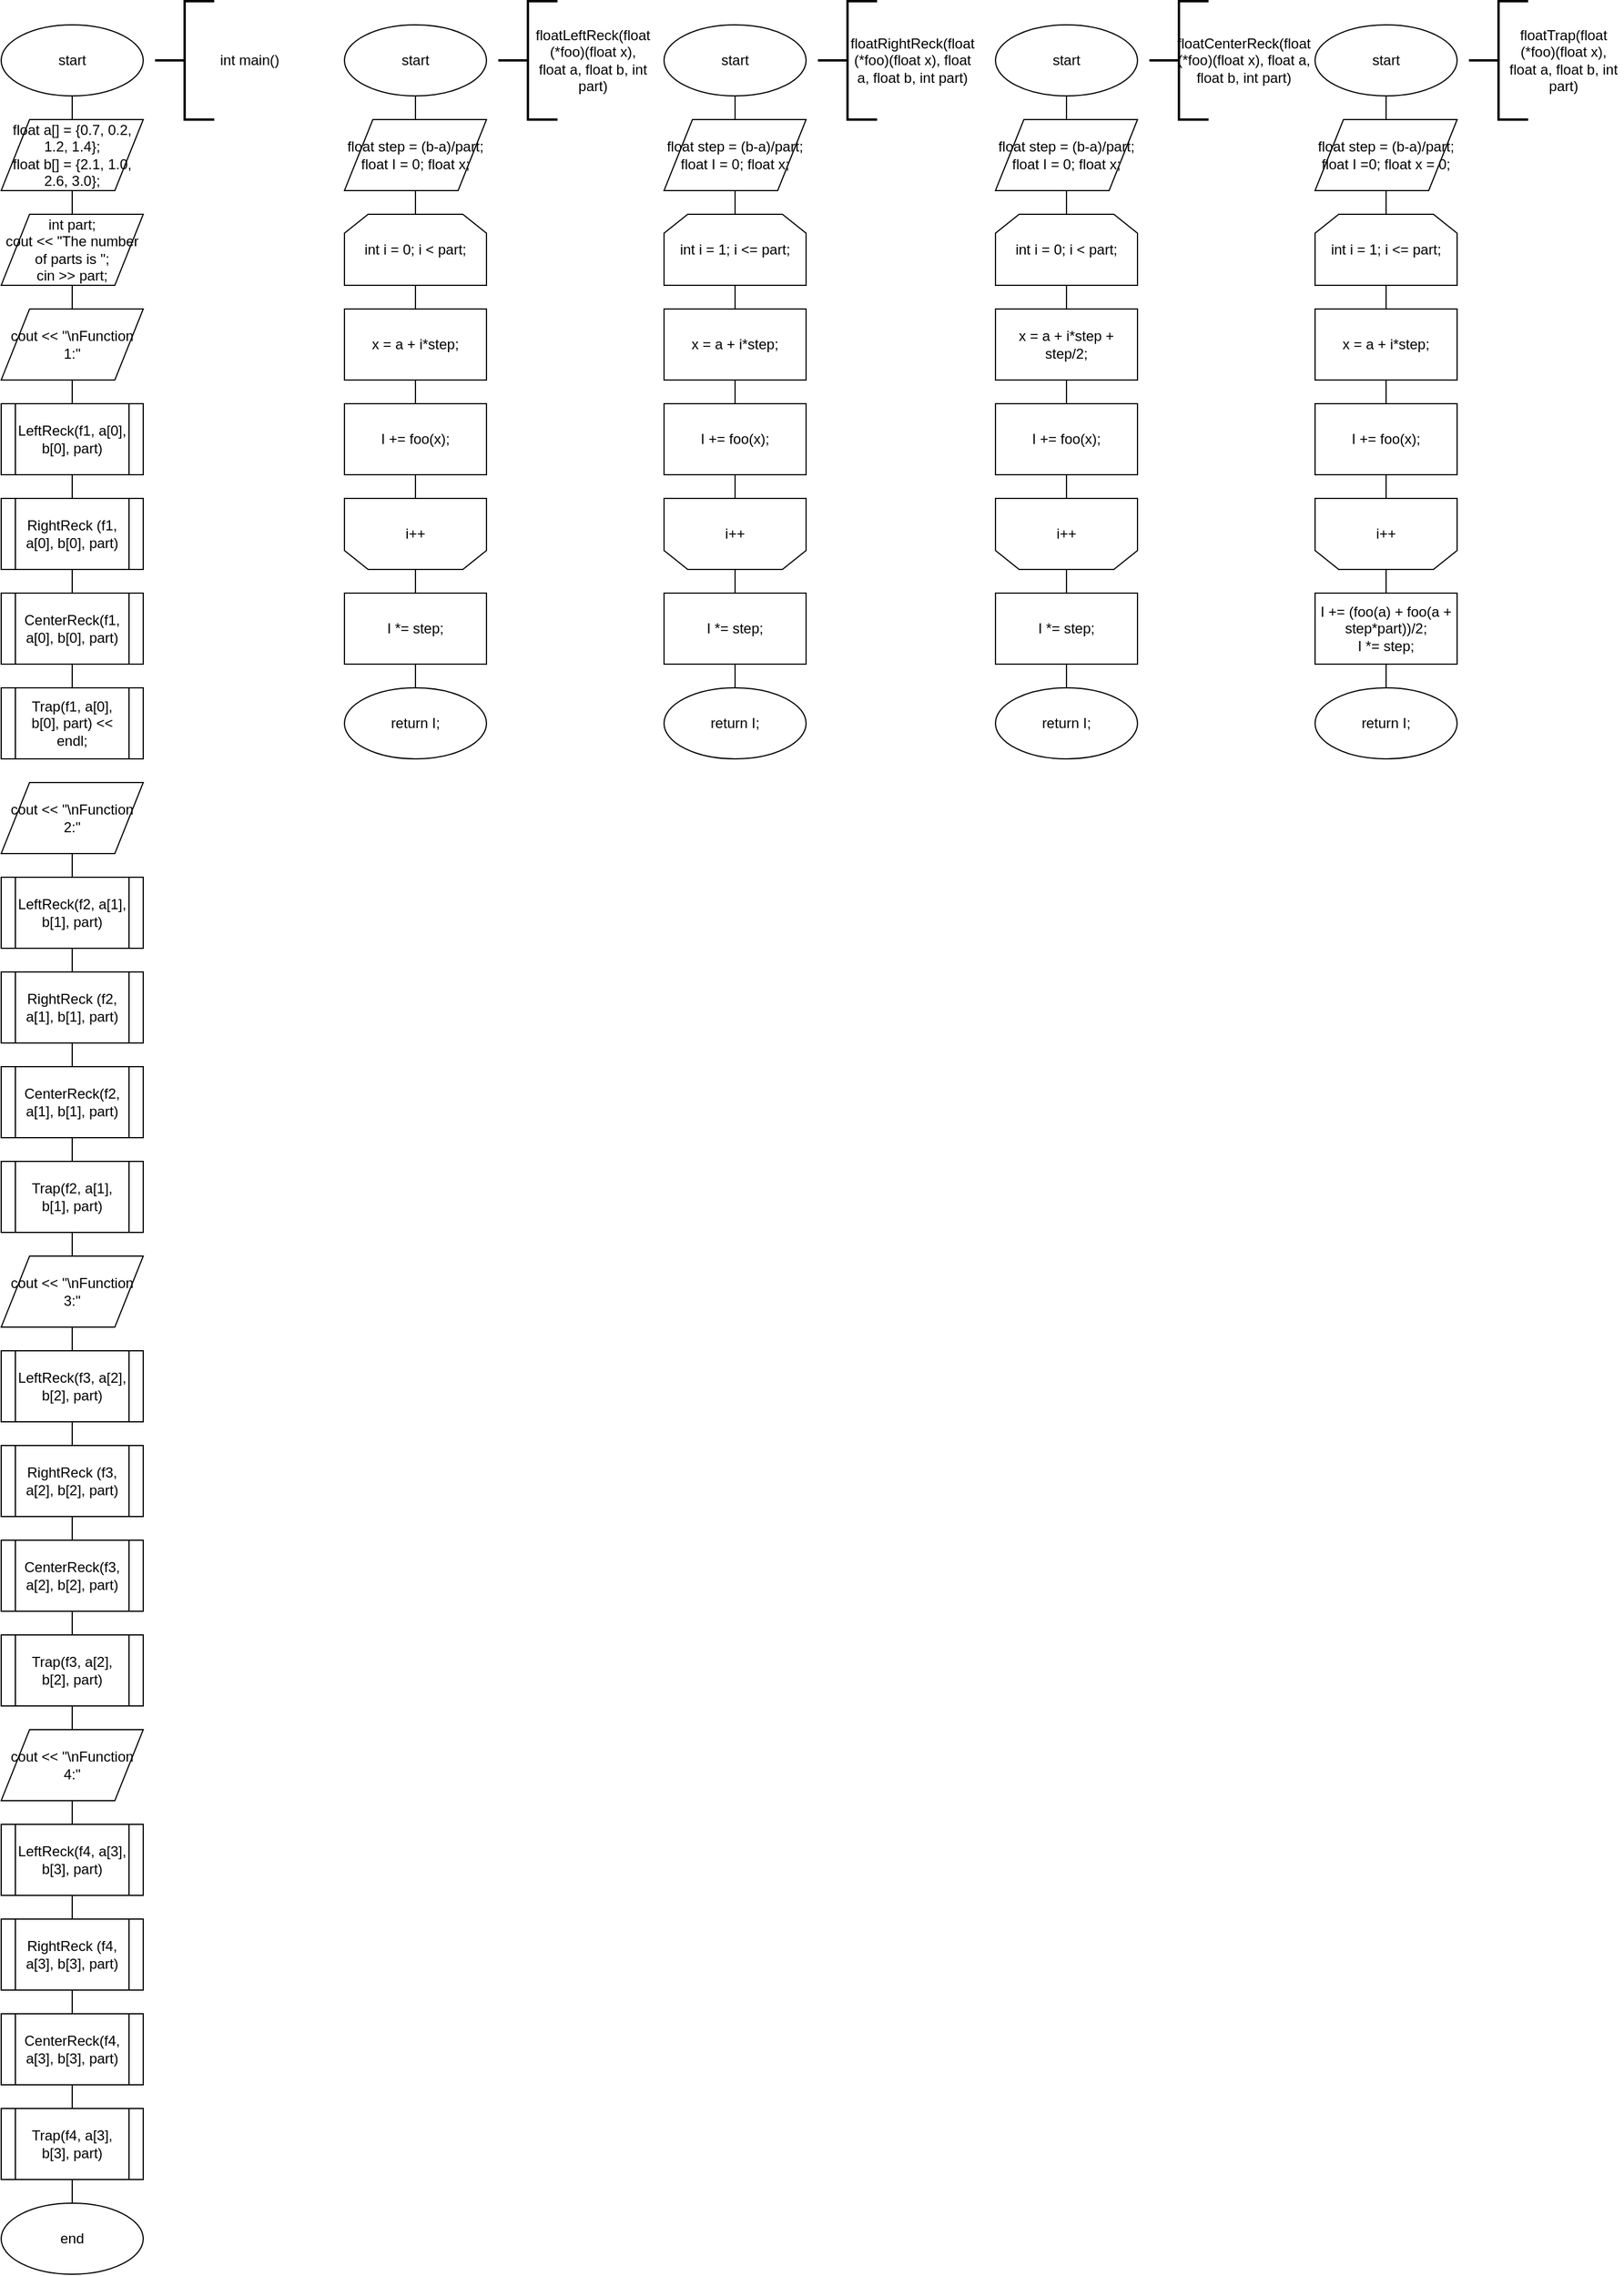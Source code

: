 <mxfile version="12.4.2" type="device" pages="1"><diagram id="M62rYAyPMKlQais7znOf" name="Page-1"><mxGraphModel dx="5689" dy="3294" grid="1" gridSize="10" guides="1" tooltips="1" connect="1" arrows="1" fold="1" page="1" pageScale="1" pageWidth="1654" pageHeight="2336" math="0" shadow="0"><root><mxCell id="0"/><mxCell id="1" parent="0"/><mxCell id="W21OxTKVBGW24sdFBkKj-1" value="start" style="ellipse;whiteSpace=wrap;html=1;" vertex="1" parent="1"><mxGeometry x="80" y="40" width="120" height="60" as="geometry"/></mxCell><mxCell id="W21OxTKVBGW24sdFBkKj-4" value="" style="strokeWidth=2;html=1;shape=mxgraph.flowchart.annotation_2;align=left;labelPosition=right;pointerEvents=1;" vertex="1" parent="1"><mxGeometry x="210" y="20" width="50" height="100" as="geometry"/></mxCell><mxCell id="W21OxTKVBGW24sdFBkKj-5" value="int main()" style="text;html=1;strokeColor=none;fillColor=none;align=center;verticalAlign=middle;whiteSpace=wrap;rounded=0;" vertex="1" parent="1"><mxGeometry x="240" y="20" width="100" height="100" as="geometry"/></mxCell><mxCell id="W21OxTKVBGW24sdFBkKj-7" value="" style="edgeStyle=orthogonalEdgeStyle;rounded=0;orthogonalLoop=1;jettySize=auto;html=1;endArrow=none;endFill=0;" edge="1" parent="1" source="W21OxTKVBGW24sdFBkKj-6" target="W21OxTKVBGW24sdFBkKj-1"><mxGeometry relative="1" as="geometry"/></mxCell><mxCell id="W21OxTKVBGW24sdFBkKj-9" style="edgeStyle=orthogonalEdgeStyle;rounded=0;orthogonalLoop=1;jettySize=auto;html=1;exitX=0.5;exitY=1;exitDx=0;exitDy=0;entryX=0.5;entryY=0;entryDx=0;entryDy=0;endArrow=none;endFill=0;" edge="1" parent="1" source="W21OxTKVBGW24sdFBkKj-6" target="W21OxTKVBGW24sdFBkKj-8"><mxGeometry relative="1" as="geometry"/></mxCell><mxCell id="W21OxTKVBGW24sdFBkKj-6" value="&lt;div&gt;float a[] = {0.7, 0.2, 1.2, 1.4};&lt;/div&gt;&lt;div&gt;&lt;span&gt;float b[] = {2.1, 1.0, 2.6, 3.0};&lt;/span&gt;&lt;/div&gt;" style="shape=parallelogram;perimeter=parallelogramPerimeter;whiteSpace=wrap;html=1;" vertex="1" parent="1"><mxGeometry x="80" y="120" width="120" height="60" as="geometry"/></mxCell><mxCell id="W21OxTKVBGW24sdFBkKj-11" style="edgeStyle=orthogonalEdgeStyle;rounded=0;orthogonalLoop=1;jettySize=auto;html=1;exitX=0.5;exitY=1;exitDx=0;exitDy=0;endArrow=none;endFill=0;" edge="1" parent="1" source="W21OxTKVBGW24sdFBkKj-8" target="W21OxTKVBGW24sdFBkKj-10"><mxGeometry relative="1" as="geometry"/></mxCell><mxCell id="W21OxTKVBGW24sdFBkKj-8" value="&lt;div&gt;int part;&lt;/div&gt;&lt;div&gt;cout &amp;lt;&amp;lt; &quot;The number of parts is &quot;;&lt;/div&gt;&lt;div&gt;&lt;span&gt;cin &amp;gt;&amp;gt; part;&lt;/span&gt;&lt;/div&gt;" style="shape=parallelogram;perimeter=parallelogramPerimeter;whiteSpace=wrap;html=1;" vertex="1" parent="1"><mxGeometry x="80" y="200" width="120" height="60" as="geometry"/></mxCell><mxCell id="W21OxTKVBGW24sdFBkKj-10" value="cout &amp;lt;&amp;lt; &quot;\nFunction 1:&quot;" style="shape=parallelogram;perimeter=parallelogramPerimeter;whiteSpace=wrap;html=1;" vertex="1" parent="1"><mxGeometry x="80" y="280" width="120" height="60" as="geometry"/></mxCell><mxCell id="W21OxTKVBGW24sdFBkKj-15" value="" style="edgeStyle=orthogonalEdgeStyle;rounded=0;orthogonalLoop=1;jettySize=auto;html=1;endArrow=none;endFill=0;" edge="1" parent="1" source="W21OxTKVBGW24sdFBkKj-12" target="W21OxTKVBGW24sdFBkKj-10"><mxGeometry relative="1" as="geometry"/></mxCell><mxCell id="W21OxTKVBGW24sdFBkKj-16" value="" style="edgeStyle=orthogonalEdgeStyle;rounded=0;orthogonalLoop=1;jettySize=auto;html=1;endArrow=none;endFill=0;" edge="1" parent="1" source="W21OxTKVBGW24sdFBkKj-12" target="W21OxTKVBGW24sdFBkKj-13"><mxGeometry relative="1" as="geometry"/></mxCell><mxCell id="W21OxTKVBGW24sdFBkKj-12" value="LeftReck(f1, a[0], b[0], part)" style="shape=process;whiteSpace=wrap;html=1;backgroundOutline=1;" vertex="1" parent="1"><mxGeometry x="80" y="360" width="120" height="60" as="geometry"/></mxCell><mxCell id="W21OxTKVBGW24sdFBkKj-17" value="" style="edgeStyle=orthogonalEdgeStyle;rounded=0;orthogonalLoop=1;jettySize=auto;html=1;endArrow=none;endFill=0;" edge="1" parent="1" source="W21OxTKVBGW24sdFBkKj-13" target="W21OxTKVBGW24sdFBkKj-14"><mxGeometry relative="1" as="geometry"/></mxCell><mxCell id="W21OxTKVBGW24sdFBkKj-13" value="RightReck (f1, a[0], b[0], part)" style="shape=process;whiteSpace=wrap;html=1;backgroundOutline=1;" vertex="1" parent="1"><mxGeometry x="80" y="440" width="120" height="60" as="geometry"/></mxCell><mxCell id="W21OxTKVBGW24sdFBkKj-14" value="CenterReck(f1, a[0], b[0], part)" style="shape=process;whiteSpace=wrap;html=1;backgroundOutline=1;" vertex="1" parent="1"><mxGeometry x="80" y="520" width="120" height="60" as="geometry"/></mxCell><mxCell id="W21OxTKVBGW24sdFBkKj-19" value="" style="edgeStyle=orthogonalEdgeStyle;rounded=0;orthogonalLoop=1;jettySize=auto;html=1;endArrow=none;endFill=0;" edge="1" parent="1" source="W21OxTKVBGW24sdFBkKj-18" target="W21OxTKVBGW24sdFBkKj-14"><mxGeometry relative="1" as="geometry"/></mxCell><mxCell id="W21OxTKVBGW24sdFBkKj-18" value="Trap(f1, a[0], b[0], part) &amp;lt;&amp;lt; endl;" style="shape=process;whiteSpace=wrap;html=1;backgroundOutline=1;" vertex="1" parent="1"><mxGeometry x="80" y="600" width="120" height="60" as="geometry"/></mxCell><mxCell id="W21OxTKVBGW24sdFBkKj-20" value="cout &amp;lt;&amp;lt; &quot;\nFunction 2:&quot;" style="shape=parallelogram;perimeter=parallelogramPerimeter;whiteSpace=wrap;html=1;" vertex="1" parent="1"><mxGeometry x="80" y="680" width="120" height="60" as="geometry"/></mxCell><mxCell id="W21OxTKVBGW24sdFBkKj-21" value="" style="edgeStyle=orthogonalEdgeStyle;rounded=0;orthogonalLoop=1;jettySize=auto;html=1;endArrow=none;endFill=0;" edge="1" source="W21OxTKVBGW24sdFBkKj-23" target="W21OxTKVBGW24sdFBkKj-20" parent="1"><mxGeometry relative="1" as="geometry"/></mxCell><mxCell id="W21OxTKVBGW24sdFBkKj-22" value="" style="edgeStyle=orthogonalEdgeStyle;rounded=0;orthogonalLoop=1;jettySize=auto;html=1;endArrow=none;endFill=0;" edge="1" source="W21OxTKVBGW24sdFBkKj-23" target="W21OxTKVBGW24sdFBkKj-25" parent="1"><mxGeometry relative="1" as="geometry"/></mxCell><mxCell id="W21OxTKVBGW24sdFBkKj-23" value="LeftReck(f2, a[1], b[1], part)" style="shape=process;whiteSpace=wrap;html=1;backgroundOutline=1;" vertex="1" parent="1"><mxGeometry x="80" y="760" width="120" height="60" as="geometry"/></mxCell><mxCell id="W21OxTKVBGW24sdFBkKj-24" value="" style="edgeStyle=orthogonalEdgeStyle;rounded=0;orthogonalLoop=1;jettySize=auto;html=1;endArrow=none;endFill=0;" edge="1" source="W21OxTKVBGW24sdFBkKj-25" target="W21OxTKVBGW24sdFBkKj-26" parent="1"><mxGeometry relative="1" as="geometry"/></mxCell><mxCell id="W21OxTKVBGW24sdFBkKj-25" value="RightReck (f2, a[1], b[1], part)" style="shape=process;whiteSpace=wrap;html=1;backgroundOutline=1;" vertex="1" parent="1"><mxGeometry x="80" y="840" width="120" height="60" as="geometry"/></mxCell><mxCell id="W21OxTKVBGW24sdFBkKj-26" value="CenterReck(f2, a[1], b[1], part)" style="shape=process;whiteSpace=wrap;html=1;backgroundOutline=1;" vertex="1" parent="1"><mxGeometry x="80" y="920" width="120" height="60" as="geometry"/></mxCell><mxCell id="W21OxTKVBGW24sdFBkKj-27" value="" style="edgeStyle=orthogonalEdgeStyle;rounded=0;orthogonalLoop=1;jettySize=auto;html=1;endArrow=none;endFill=0;" edge="1" source="W21OxTKVBGW24sdFBkKj-28" target="W21OxTKVBGW24sdFBkKj-26" parent="1"><mxGeometry relative="1" as="geometry"/></mxCell><mxCell id="W21OxTKVBGW24sdFBkKj-28" value="Trap(f2, a[1], b[1], part)" style="shape=process;whiteSpace=wrap;html=1;backgroundOutline=1;" vertex="1" parent="1"><mxGeometry x="80" y="1000" width="120" height="60" as="geometry"/></mxCell><mxCell id="W21OxTKVBGW24sdFBkKj-50" style="edgeStyle=orthogonalEdgeStyle;rounded=0;orthogonalLoop=1;jettySize=auto;html=1;exitX=0.5;exitY=0;exitDx=0;exitDy=0;entryX=0.5;entryY=1;entryDx=0;entryDy=0;endArrow=none;endFill=0;" edge="1" parent="1" source="W21OxTKVBGW24sdFBkKj-29" target="W21OxTKVBGW24sdFBkKj-28"><mxGeometry relative="1" as="geometry"/></mxCell><mxCell id="W21OxTKVBGW24sdFBkKj-29" value="cout &amp;lt;&amp;lt; &quot;\nFunction 3:&quot;" style="shape=parallelogram;perimeter=parallelogramPerimeter;whiteSpace=wrap;html=1;" vertex="1" parent="1"><mxGeometry x="80" y="1080" width="120" height="60" as="geometry"/></mxCell><mxCell id="W21OxTKVBGW24sdFBkKj-30" value="" style="edgeStyle=orthogonalEdgeStyle;rounded=0;orthogonalLoop=1;jettySize=auto;html=1;endArrow=none;endFill=0;" edge="1" source="W21OxTKVBGW24sdFBkKj-32" target="W21OxTKVBGW24sdFBkKj-29" parent="1"><mxGeometry relative="1" as="geometry"/></mxCell><mxCell id="W21OxTKVBGW24sdFBkKj-31" value="" style="edgeStyle=orthogonalEdgeStyle;rounded=0;orthogonalLoop=1;jettySize=auto;html=1;endArrow=none;endFill=0;" edge="1" source="W21OxTKVBGW24sdFBkKj-32" target="W21OxTKVBGW24sdFBkKj-34" parent="1"><mxGeometry relative="1" as="geometry"/></mxCell><mxCell id="W21OxTKVBGW24sdFBkKj-32" value="LeftReck(f3, a[2], b[2], part)" style="shape=process;whiteSpace=wrap;html=1;backgroundOutline=1;" vertex="1" parent="1"><mxGeometry x="80" y="1160" width="120" height="60" as="geometry"/></mxCell><mxCell id="W21OxTKVBGW24sdFBkKj-33" value="" style="edgeStyle=orthogonalEdgeStyle;rounded=0;orthogonalLoop=1;jettySize=auto;html=1;endArrow=none;endFill=0;" edge="1" source="W21OxTKVBGW24sdFBkKj-34" target="W21OxTKVBGW24sdFBkKj-35" parent="1"><mxGeometry relative="1" as="geometry"/></mxCell><mxCell id="W21OxTKVBGW24sdFBkKj-34" value="RightReck (f3, a[2], b[2], part)" style="shape=process;whiteSpace=wrap;html=1;backgroundOutline=1;" vertex="1" parent="1"><mxGeometry x="80" y="1240" width="120" height="60" as="geometry"/></mxCell><mxCell id="W21OxTKVBGW24sdFBkKj-35" value="CenterReck(f3, a[2], b[2], part)" style="shape=process;whiteSpace=wrap;html=1;backgroundOutline=1;" vertex="1" parent="1"><mxGeometry x="80" y="1320" width="120" height="60" as="geometry"/></mxCell><mxCell id="W21OxTKVBGW24sdFBkKj-36" value="" style="edgeStyle=orthogonalEdgeStyle;rounded=0;orthogonalLoop=1;jettySize=auto;html=1;endArrow=none;endFill=0;" edge="1" source="W21OxTKVBGW24sdFBkKj-37" target="W21OxTKVBGW24sdFBkKj-35" parent="1"><mxGeometry relative="1" as="geometry"/></mxCell><mxCell id="W21OxTKVBGW24sdFBkKj-37" value="Trap(f3, a[2], b[2], part)" style="shape=process;whiteSpace=wrap;html=1;backgroundOutline=1;" vertex="1" parent="1"><mxGeometry x="80" y="1400" width="120" height="60" as="geometry"/></mxCell><mxCell id="W21OxTKVBGW24sdFBkKj-51" style="edgeStyle=orthogonalEdgeStyle;rounded=0;orthogonalLoop=1;jettySize=auto;html=1;exitX=0.5;exitY=0;exitDx=0;exitDy=0;entryX=0.5;entryY=1;entryDx=0;entryDy=0;endArrow=none;endFill=0;" edge="1" parent="1" source="W21OxTKVBGW24sdFBkKj-38" target="W21OxTKVBGW24sdFBkKj-37"><mxGeometry relative="1" as="geometry"/></mxCell><mxCell id="W21OxTKVBGW24sdFBkKj-38" value="cout &amp;lt;&amp;lt; &quot;\nFunction 4:&quot;" style="shape=parallelogram;perimeter=parallelogramPerimeter;whiteSpace=wrap;html=1;" vertex="1" parent="1"><mxGeometry x="80" y="1480" width="120" height="60" as="geometry"/></mxCell><mxCell id="W21OxTKVBGW24sdFBkKj-39" value="" style="edgeStyle=orthogonalEdgeStyle;rounded=0;orthogonalLoop=1;jettySize=auto;html=1;endArrow=none;endFill=0;" edge="1" source="W21OxTKVBGW24sdFBkKj-41" target="W21OxTKVBGW24sdFBkKj-38" parent="1"><mxGeometry relative="1" as="geometry"/></mxCell><mxCell id="W21OxTKVBGW24sdFBkKj-40" value="" style="edgeStyle=orthogonalEdgeStyle;rounded=0;orthogonalLoop=1;jettySize=auto;html=1;endArrow=none;endFill=0;" edge="1" source="W21OxTKVBGW24sdFBkKj-41" target="W21OxTKVBGW24sdFBkKj-43" parent="1"><mxGeometry relative="1" as="geometry"/></mxCell><mxCell id="W21OxTKVBGW24sdFBkKj-41" value="LeftReck(f4, a[3], b[3], part)" style="shape=process;whiteSpace=wrap;html=1;backgroundOutline=1;" vertex="1" parent="1"><mxGeometry x="80" y="1560" width="120" height="60" as="geometry"/></mxCell><mxCell id="W21OxTKVBGW24sdFBkKj-42" value="" style="edgeStyle=orthogonalEdgeStyle;rounded=0;orthogonalLoop=1;jettySize=auto;html=1;endArrow=none;endFill=0;" edge="1" source="W21OxTKVBGW24sdFBkKj-43" target="W21OxTKVBGW24sdFBkKj-44" parent="1"><mxGeometry relative="1" as="geometry"/></mxCell><mxCell id="W21OxTKVBGW24sdFBkKj-43" value="RightReck (f4, a[3], b[3], part)" style="shape=process;whiteSpace=wrap;html=1;backgroundOutline=1;" vertex="1" parent="1"><mxGeometry x="80" y="1640" width="120" height="60" as="geometry"/></mxCell><mxCell id="W21OxTKVBGW24sdFBkKj-44" value="CenterReck(f4, a[3], b[3], part)" style="shape=process;whiteSpace=wrap;html=1;backgroundOutline=1;" vertex="1" parent="1"><mxGeometry x="80" y="1720" width="120" height="60" as="geometry"/></mxCell><mxCell id="W21OxTKVBGW24sdFBkKj-45" value="" style="edgeStyle=orthogonalEdgeStyle;rounded=0;orthogonalLoop=1;jettySize=auto;html=1;endArrow=none;endFill=0;" edge="1" source="W21OxTKVBGW24sdFBkKj-46" target="W21OxTKVBGW24sdFBkKj-44" parent="1"><mxGeometry relative="1" as="geometry"/></mxCell><mxCell id="W21OxTKVBGW24sdFBkKj-52" style="edgeStyle=orthogonalEdgeStyle;rounded=0;orthogonalLoop=1;jettySize=auto;html=1;exitX=0.5;exitY=1;exitDx=0;exitDy=0;entryX=0.5;entryY=0;entryDx=0;entryDy=0;endArrow=none;endFill=0;" edge="1" parent="1" source="W21OxTKVBGW24sdFBkKj-46" target="W21OxTKVBGW24sdFBkKj-47"><mxGeometry relative="1" as="geometry"/></mxCell><mxCell id="W21OxTKVBGW24sdFBkKj-46" value="Trap(f4, a[3], b[3], part)" style="shape=process;whiteSpace=wrap;html=1;backgroundOutline=1;" vertex="1" parent="1"><mxGeometry x="80" y="1800" width="120" height="60" as="geometry"/></mxCell><mxCell id="W21OxTKVBGW24sdFBkKj-47" value="end" style="ellipse;whiteSpace=wrap;html=1;" vertex="1" parent="1"><mxGeometry x="80" y="1880" width="120" height="60" as="geometry"/></mxCell><mxCell id="W21OxTKVBGW24sdFBkKj-66" style="edgeStyle=orthogonalEdgeStyle;rounded=0;orthogonalLoop=1;jettySize=auto;html=1;exitX=0.5;exitY=1;exitDx=0;exitDy=0;entryX=0.5;entryY=0;entryDx=0;entryDy=0;endArrow=none;endFill=0;" edge="1" parent="1" source="W21OxTKVBGW24sdFBkKj-53" target="W21OxTKVBGW24sdFBkKj-65"><mxGeometry relative="1" as="geometry"/></mxCell><mxCell id="W21OxTKVBGW24sdFBkKj-53" value="start" style="ellipse;whiteSpace=wrap;html=1;" vertex="1" parent="1"><mxGeometry x="370" y="40" width="120" height="60" as="geometry"/></mxCell><mxCell id="W21OxTKVBGW24sdFBkKj-54" value="" style="strokeWidth=2;html=1;shape=mxgraph.flowchart.annotation_2;align=left;labelPosition=right;pointerEvents=1;" vertex="1" parent="1"><mxGeometry x="500" y="20" width="50" height="100" as="geometry"/></mxCell><mxCell id="W21OxTKVBGW24sdFBkKj-55" value="floatLeftReck(float (*foo)(float x), float a, float b, int part)" style="text;html=1;strokeColor=none;fillColor=none;align=center;verticalAlign=middle;whiteSpace=wrap;rounded=0;" vertex="1" parent="1"><mxGeometry x="530" y="20" width="100" height="100" as="geometry"/></mxCell><mxCell id="W21OxTKVBGW24sdFBkKj-80" style="edgeStyle=orthogonalEdgeStyle;rounded=0;orthogonalLoop=1;jettySize=auto;html=1;exitX=0.5;exitY=1;exitDx=0;exitDy=0;entryX=0.5;entryY=0;entryDx=0;entryDy=0;endArrow=none;endFill=0;" edge="1" parent="1" source="W21OxTKVBGW24sdFBkKj-56" target="W21OxTKVBGW24sdFBkKj-79"><mxGeometry relative="1" as="geometry"/></mxCell><mxCell id="W21OxTKVBGW24sdFBkKj-56" value="start" style="ellipse;whiteSpace=wrap;html=1;" vertex="1" parent="1"><mxGeometry x="640" y="40" width="120" height="60" as="geometry"/></mxCell><mxCell id="W21OxTKVBGW24sdFBkKj-57" value="" style="strokeWidth=2;html=1;shape=mxgraph.flowchart.annotation_2;align=left;labelPosition=right;pointerEvents=1;" vertex="1" parent="1"><mxGeometry x="770" y="20" width="50" height="100" as="geometry"/></mxCell><mxCell id="W21OxTKVBGW24sdFBkKj-58" value="floatRightReck(float (*foo)(float x), float a, float b, int part)" style="text;html=1;strokeColor=none;fillColor=none;align=center;verticalAlign=middle;whiteSpace=wrap;rounded=0;" vertex="1" parent="1"><mxGeometry x="800" y="20" width="100" height="100" as="geometry"/></mxCell><mxCell id="W21OxTKVBGW24sdFBkKj-119" style="edgeStyle=orthogonalEdgeStyle;rounded=0;orthogonalLoop=1;jettySize=auto;html=1;exitX=0.5;exitY=1;exitDx=0;exitDy=0;entryX=0.5;entryY=0;entryDx=0;entryDy=0;endArrow=none;endFill=0;" edge="1" parent="1" source="W21OxTKVBGW24sdFBkKj-59" target="W21OxTKVBGW24sdFBkKj-105"><mxGeometry relative="1" as="geometry"/></mxCell><mxCell id="W21OxTKVBGW24sdFBkKj-59" value="start" style="ellipse;whiteSpace=wrap;html=1;" vertex="1" parent="1"><mxGeometry x="920" y="40" width="120" height="60" as="geometry"/></mxCell><mxCell id="W21OxTKVBGW24sdFBkKj-60" value="" style="strokeWidth=2;html=1;shape=mxgraph.flowchart.annotation_2;align=left;labelPosition=right;pointerEvents=1;" vertex="1" parent="1"><mxGeometry x="1050" y="20" width="50" height="100" as="geometry"/></mxCell><mxCell id="W21OxTKVBGW24sdFBkKj-61" value="floatCenterReck(float (*foo)(float x), float a, float b, int part)" style="text;html=1;strokeColor=none;fillColor=none;align=center;verticalAlign=middle;whiteSpace=wrap;rounded=0;" vertex="1" parent="1"><mxGeometry x="1080" y="20" width="100" height="100" as="geometry"/></mxCell><mxCell id="W21OxTKVBGW24sdFBkKj-120" style="edgeStyle=orthogonalEdgeStyle;rounded=0;orthogonalLoop=1;jettySize=auto;html=1;exitX=0.5;exitY=1;exitDx=0;exitDy=0;endArrow=none;endFill=0;" edge="1" parent="1" source="W21OxTKVBGW24sdFBkKj-62" target="W21OxTKVBGW24sdFBkKj-118"><mxGeometry relative="1" as="geometry"/></mxCell><mxCell id="W21OxTKVBGW24sdFBkKj-62" value="start" style="ellipse;whiteSpace=wrap;html=1;" vertex="1" parent="1"><mxGeometry x="1190" y="40" width="120" height="60" as="geometry"/></mxCell><mxCell id="W21OxTKVBGW24sdFBkKj-63" value="" style="strokeWidth=2;html=1;shape=mxgraph.flowchart.annotation_2;align=left;labelPosition=right;pointerEvents=1;" vertex="1" parent="1"><mxGeometry x="1320" y="20" width="50" height="100" as="geometry"/></mxCell><mxCell id="W21OxTKVBGW24sdFBkKj-64" value="floatTrap(float (*foo)(float x), float a, float b, int part)" style="text;html=1;strokeColor=none;fillColor=none;align=center;verticalAlign=middle;whiteSpace=wrap;rounded=0;" vertex="1" parent="1"><mxGeometry x="1350" y="20" width="100" height="100" as="geometry"/></mxCell><mxCell id="W21OxTKVBGW24sdFBkKj-68" style="edgeStyle=orthogonalEdgeStyle;rounded=0;orthogonalLoop=1;jettySize=auto;html=1;exitX=0.5;exitY=1;exitDx=0;exitDy=0;endArrow=none;endFill=0;" edge="1" parent="1" source="W21OxTKVBGW24sdFBkKj-65" target="W21OxTKVBGW24sdFBkKj-67"><mxGeometry relative="1" as="geometry"/></mxCell><mxCell id="W21OxTKVBGW24sdFBkKj-65" value="&lt;div&gt;float step = (b-a)/part;&lt;/div&gt;&lt;div&gt;float I = 0; float x;&lt;/div&gt;" style="shape=parallelogram;perimeter=parallelogramPerimeter;whiteSpace=wrap;html=1;" vertex="1" parent="1"><mxGeometry x="370" y="120" width="120" height="60" as="geometry"/></mxCell><mxCell id="W21OxTKVBGW24sdFBkKj-71" style="edgeStyle=orthogonalEdgeStyle;rounded=0;orthogonalLoop=1;jettySize=auto;html=1;exitX=0.5;exitY=1;exitDx=0;exitDy=0;endArrow=none;endFill=0;" edge="1" parent="1" source="W21OxTKVBGW24sdFBkKj-67" target="W21OxTKVBGW24sdFBkKj-69"><mxGeometry relative="1" as="geometry"/></mxCell><mxCell id="W21OxTKVBGW24sdFBkKj-67" value="int i = 0; i &amp;lt; part;" style="shape=loopLimit;whiteSpace=wrap;html=1;" vertex="1" parent="1"><mxGeometry x="370" y="200" width="120" height="60" as="geometry"/></mxCell><mxCell id="W21OxTKVBGW24sdFBkKj-72" style="edgeStyle=orthogonalEdgeStyle;rounded=0;orthogonalLoop=1;jettySize=auto;html=1;exitX=0.5;exitY=1;exitDx=0;exitDy=0;entryX=0.5;entryY=0;entryDx=0;entryDy=0;endArrow=none;endFill=0;" edge="1" parent="1" source="W21OxTKVBGW24sdFBkKj-69" target="W21OxTKVBGW24sdFBkKj-70"><mxGeometry relative="1" as="geometry"/></mxCell><mxCell id="W21OxTKVBGW24sdFBkKj-69" value="x = a + i*step;" style="rounded=0;whiteSpace=wrap;html=1;" vertex="1" parent="1"><mxGeometry x="370" y="280" width="120" height="60" as="geometry"/></mxCell><mxCell id="W21OxTKVBGW24sdFBkKj-74" style="edgeStyle=orthogonalEdgeStyle;rounded=0;orthogonalLoop=1;jettySize=auto;html=1;exitX=0.5;exitY=1;exitDx=0;exitDy=0;entryX=0.5;entryY=1;entryDx=0;entryDy=0;endArrow=none;endFill=0;" edge="1" parent="1" source="W21OxTKVBGW24sdFBkKj-70" target="W21OxTKVBGW24sdFBkKj-73"><mxGeometry relative="1" as="geometry"/></mxCell><mxCell id="W21OxTKVBGW24sdFBkKj-70" value="I += foo(x);" style="rounded=0;whiteSpace=wrap;html=1;" vertex="1" parent="1"><mxGeometry x="370" y="360" width="120" height="60" as="geometry"/></mxCell><mxCell id="W21OxTKVBGW24sdFBkKj-76" style="edgeStyle=orthogonalEdgeStyle;rounded=0;orthogonalLoop=1;jettySize=auto;html=1;exitX=0.5;exitY=0;exitDx=0;exitDy=0;entryX=0.5;entryY=0;entryDx=0;entryDy=0;endArrow=none;endFill=0;" edge="1" parent="1" source="W21OxTKVBGW24sdFBkKj-73" target="W21OxTKVBGW24sdFBkKj-75"><mxGeometry relative="1" as="geometry"/></mxCell><mxCell id="W21OxTKVBGW24sdFBkKj-73" value="i++" style="shape=loopLimit;whiteSpace=wrap;html=1;direction=west;" vertex="1" parent="1"><mxGeometry x="370" y="440" width="120" height="60" as="geometry"/></mxCell><mxCell id="W21OxTKVBGW24sdFBkKj-78" style="edgeStyle=orthogonalEdgeStyle;rounded=0;orthogonalLoop=1;jettySize=auto;html=1;exitX=0.5;exitY=1;exitDx=0;exitDy=0;endArrow=none;endFill=0;" edge="1" parent="1" source="W21OxTKVBGW24sdFBkKj-75" target="W21OxTKVBGW24sdFBkKj-77"><mxGeometry relative="1" as="geometry"/></mxCell><mxCell id="W21OxTKVBGW24sdFBkKj-75" value="I *= step;" style="rounded=0;whiteSpace=wrap;html=1;" vertex="1" parent="1"><mxGeometry x="370" y="520" width="120" height="60" as="geometry"/></mxCell><mxCell id="W21OxTKVBGW24sdFBkKj-77" value="return I;" style="ellipse;whiteSpace=wrap;html=1;" vertex="1" parent="1"><mxGeometry x="370" y="600" width="120" height="60" as="geometry"/></mxCell><mxCell id="W21OxTKVBGW24sdFBkKj-92" style="edgeStyle=orthogonalEdgeStyle;rounded=0;orthogonalLoop=1;jettySize=auto;html=1;exitX=0.5;exitY=1;exitDx=0;exitDy=0;entryX=0.5;entryY=0;entryDx=0;entryDy=0;endArrow=none;endFill=0;" edge="1" parent="1" source="W21OxTKVBGW24sdFBkKj-79" target="W21OxTKVBGW24sdFBkKj-82"><mxGeometry relative="1" as="geometry"/></mxCell><mxCell id="W21OxTKVBGW24sdFBkKj-79" value="&lt;div&gt;float step = (b-a)/part;&lt;/div&gt;&lt;div&gt;float I = 0; float x;&lt;/div&gt;" style="shape=parallelogram;perimeter=parallelogramPerimeter;whiteSpace=wrap;html=1;" vertex="1" parent="1"><mxGeometry x="640" y="120" width="120" height="60" as="geometry"/></mxCell><mxCell id="W21OxTKVBGW24sdFBkKj-81" style="edgeStyle=orthogonalEdgeStyle;rounded=0;orthogonalLoop=1;jettySize=auto;html=1;exitX=0.5;exitY=1;exitDx=0;exitDy=0;endArrow=none;endFill=0;" edge="1" source="W21OxTKVBGW24sdFBkKj-82" target="W21OxTKVBGW24sdFBkKj-84" parent="1"><mxGeometry relative="1" as="geometry"/></mxCell><mxCell id="W21OxTKVBGW24sdFBkKj-82" value="int i = 1; i &amp;lt;= part;" style="shape=loopLimit;whiteSpace=wrap;html=1;" vertex="1" parent="1"><mxGeometry x="640" y="200" width="120" height="60" as="geometry"/></mxCell><mxCell id="W21OxTKVBGW24sdFBkKj-83" style="edgeStyle=orthogonalEdgeStyle;rounded=0;orthogonalLoop=1;jettySize=auto;html=1;exitX=0.5;exitY=1;exitDx=0;exitDy=0;entryX=0.5;entryY=0;entryDx=0;entryDy=0;endArrow=none;endFill=0;" edge="1" source="W21OxTKVBGW24sdFBkKj-84" target="W21OxTKVBGW24sdFBkKj-86" parent="1"><mxGeometry relative="1" as="geometry"/></mxCell><mxCell id="W21OxTKVBGW24sdFBkKj-84" value="x = a + i*step;" style="rounded=0;whiteSpace=wrap;html=1;" vertex="1" parent="1"><mxGeometry x="640" y="280" width="120" height="60" as="geometry"/></mxCell><mxCell id="W21OxTKVBGW24sdFBkKj-85" style="edgeStyle=orthogonalEdgeStyle;rounded=0;orthogonalLoop=1;jettySize=auto;html=1;exitX=0.5;exitY=1;exitDx=0;exitDy=0;entryX=0.5;entryY=1;entryDx=0;entryDy=0;endArrow=none;endFill=0;" edge="1" source="W21OxTKVBGW24sdFBkKj-86" target="W21OxTKVBGW24sdFBkKj-88" parent="1"><mxGeometry relative="1" as="geometry"/></mxCell><mxCell id="W21OxTKVBGW24sdFBkKj-86" value="I += foo(x);" style="rounded=0;whiteSpace=wrap;html=1;" vertex="1" parent="1"><mxGeometry x="640" y="360" width="120" height="60" as="geometry"/></mxCell><mxCell id="W21OxTKVBGW24sdFBkKj-87" style="edgeStyle=orthogonalEdgeStyle;rounded=0;orthogonalLoop=1;jettySize=auto;html=1;exitX=0.5;exitY=0;exitDx=0;exitDy=0;entryX=0.5;entryY=0;entryDx=0;entryDy=0;endArrow=none;endFill=0;" edge="1" source="W21OxTKVBGW24sdFBkKj-88" target="W21OxTKVBGW24sdFBkKj-90" parent="1"><mxGeometry relative="1" as="geometry"/></mxCell><mxCell id="W21OxTKVBGW24sdFBkKj-88" value="i++" style="shape=loopLimit;whiteSpace=wrap;html=1;direction=west;" vertex="1" parent="1"><mxGeometry x="640" y="440" width="120" height="60" as="geometry"/></mxCell><mxCell id="W21OxTKVBGW24sdFBkKj-89" style="edgeStyle=orthogonalEdgeStyle;rounded=0;orthogonalLoop=1;jettySize=auto;html=1;exitX=0.5;exitY=1;exitDx=0;exitDy=0;endArrow=none;endFill=0;" edge="1" source="W21OxTKVBGW24sdFBkKj-90" target="W21OxTKVBGW24sdFBkKj-91" parent="1"><mxGeometry relative="1" as="geometry"/></mxCell><mxCell id="W21OxTKVBGW24sdFBkKj-90" value="I *= step;" style="rounded=0;whiteSpace=wrap;html=1;" vertex="1" parent="1"><mxGeometry x="640" y="520" width="120" height="60" as="geometry"/></mxCell><mxCell id="W21OxTKVBGW24sdFBkKj-91" value="return I;" style="ellipse;whiteSpace=wrap;html=1;" vertex="1" parent="1"><mxGeometry x="640" y="600" width="120" height="60" as="geometry"/></mxCell><mxCell id="W21OxTKVBGW24sdFBkKj-93" style="edgeStyle=orthogonalEdgeStyle;rounded=0;orthogonalLoop=1;jettySize=auto;html=1;exitX=0.5;exitY=1;exitDx=0;exitDy=0;entryX=0.5;entryY=0;entryDx=0;entryDy=0;endArrow=none;endFill=0;" edge="1" source="W21OxTKVBGW24sdFBkKj-105" target="W21OxTKVBGW24sdFBkKj-95" parent="1"><mxGeometry relative="1" as="geometry"/></mxCell><mxCell id="W21OxTKVBGW24sdFBkKj-94" style="edgeStyle=orthogonalEdgeStyle;rounded=0;orthogonalLoop=1;jettySize=auto;html=1;exitX=0.5;exitY=1;exitDx=0;exitDy=0;endArrow=none;endFill=0;" edge="1" source="W21OxTKVBGW24sdFBkKj-95" target="W21OxTKVBGW24sdFBkKj-97" parent="1"><mxGeometry relative="1" as="geometry"/></mxCell><mxCell id="W21OxTKVBGW24sdFBkKj-95" value="int i = 0; i &amp;lt; part;" style="shape=loopLimit;whiteSpace=wrap;html=1;" vertex="1" parent="1"><mxGeometry x="920" y="200" width="120" height="60" as="geometry"/></mxCell><mxCell id="W21OxTKVBGW24sdFBkKj-96" style="edgeStyle=orthogonalEdgeStyle;rounded=0;orthogonalLoop=1;jettySize=auto;html=1;exitX=0.5;exitY=1;exitDx=0;exitDy=0;entryX=0.5;entryY=0;entryDx=0;entryDy=0;endArrow=none;endFill=0;" edge="1" source="W21OxTKVBGW24sdFBkKj-97" target="W21OxTKVBGW24sdFBkKj-99" parent="1"><mxGeometry relative="1" as="geometry"/></mxCell><mxCell id="W21OxTKVBGW24sdFBkKj-97" value="x = a + i*step + step/2;" style="rounded=0;whiteSpace=wrap;html=1;" vertex="1" parent="1"><mxGeometry x="920" y="280" width="120" height="60" as="geometry"/></mxCell><mxCell id="W21OxTKVBGW24sdFBkKj-98" style="edgeStyle=orthogonalEdgeStyle;rounded=0;orthogonalLoop=1;jettySize=auto;html=1;exitX=0.5;exitY=1;exitDx=0;exitDy=0;entryX=0.5;entryY=1;entryDx=0;entryDy=0;endArrow=none;endFill=0;" edge="1" source="W21OxTKVBGW24sdFBkKj-99" target="W21OxTKVBGW24sdFBkKj-101" parent="1"><mxGeometry relative="1" as="geometry"/></mxCell><mxCell id="W21OxTKVBGW24sdFBkKj-99" value="I += foo(x);" style="rounded=0;whiteSpace=wrap;html=1;" vertex="1" parent="1"><mxGeometry x="920" y="360" width="120" height="60" as="geometry"/></mxCell><mxCell id="W21OxTKVBGW24sdFBkKj-100" style="edgeStyle=orthogonalEdgeStyle;rounded=0;orthogonalLoop=1;jettySize=auto;html=1;exitX=0.5;exitY=0;exitDx=0;exitDy=0;entryX=0.5;entryY=0;entryDx=0;entryDy=0;endArrow=none;endFill=0;" edge="1" source="W21OxTKVBGW24sdFBkKj-101" target="W21OxTKVBGW24sdFBkKj-103" parent="1"><mxGeometry relative="1" as="geometry"/></mxCell><mxCell id="W21OxTKVBGW24sdFBkKj-101" value="i++" style="shape=loopLimit;whiteSpace=wrap;html=1;direction=west;" vertex="1" parent="1"><mxGeometry x="920" y="440" width="120" height="60" as="geometry"/></mxCell><mxCell id="W21OxTKVBGW24sdFBkKj-102" style="edgeStyle=orthogonalEdgeStyle;rounded=0;orthogonalLoop=1;jettySize=auto;html=1;exitX=0.5;exitY=1;exitDx=0;exitDy=0;endArrow=none;endFill=0;" edge="1" source="W21OxTKVBGW24sdFBkKj-103" target="W21OxTKVBGW24sdFBkKj-104" parent="1"><mxGeometry relative="1" as="geometry"/></mxCell><mxCell id="W21OxTKVBGW24sdFBkKj-103" value="I *= step;" style="rounded=0;whiteSpace=wrap;html=1;" vertex="1" parent="1"><mxGeometry x="920" y="520" width="120" height="60" as="geometry"/></mxCell><mxCell id="W21OxTKVBGW24sdFBkKj-104" value="return I;" style="ellipse;whiteSpace=wrap;html=1;" vertex="1" parent="1"><mxGeometry x="920" y="600" width="120" height="60" as="geometry"/></mxCell><mxCell id="W21OxTKVBGW24sdFBkKj-105" value="&lt;div&gt;float step = (b-a)/part;&lt;/div&gt;&lt;div&gt;float I = 0; float x;&lt;/div&gt;" style="shape=parallelogram;perimeter=parallelogramPerimeter;whiteSpace=wrap;html=1;" vertex="1" parent="1"><mxGeometry x="920" y="120" width="120" height="60" as="geometry"/></mxCell><mxCell id="W21OxTKVBGW24sdFBkKj-106" style="edgeStyle=orthogonalEdgeStyle;rounded=0;orthogonalLoop=1;jettySize=auto;html=1;exitX=0.5;exitY=1;exitDx=0;exitDy=0;entryX=0.5;entryY=0;entryDx=0;entryDy=0;endArrow=none;endFill=0;" edge="1" source="W21OxTKVBGW24sdFBkKj-118" target="W21OxTKVBGW24sdFBkKj-108" parent="1"><mxGeometry relative="1" as="geometry"/></mxCell><mxCell id="W21OxTKVBGW24sdFBkKj-107" style="edgeStyle=orthogonalEdgeStyle;rounded=0;orthogonalLoop=1;jettySize=auto;html=1;exitX=0.5;exitY=1;exitDx=0;exitDy=0;endArrow=none;endFill=0;" edge="1" source="W21OxTKVBGW24sdFBkKj-108" target="W21OxTKVBGW24sdFBkKj-110" parent="1"><mxGeometry relative="1" as="geometry"/></mxCell><mxCell id="W21OxTKVBGW24sdFBkKj-108" value="int i = 1; i &amp;lt;= part;" style="shape=loopLimit;whiteSpace=wrap;html=1;" vertex="1" parent="1"><mxGeometry x="1190" y="200" width="120" height="60" as="geometry"/></mxCell><mxCell id="W21OxTKVBGW24sdFBkKj-109" style="edgeStyle=orthogonalEdgeStyle;rounded=0;orthogonalLoop=1;jettySize=auto;html=1;exitX=0.5;exitY=1;exitDx=0;exitDy=0;entryX=0.5;entryY=0;entryDx=0;entryDy=0;endArrow=none;endFill=0;" edge="1" source="W21OxTKVBGW24sdFBkKj-110" target="W21OxTKVBGW24sdFBkKj-112" parent="1"><mxGeometry relative="1" as="geometry"/></mxCell><mxCell id="W21OxTKVBGW24sdFBkKj-110" value="x = a + i*step;" style="rounded=0;whiteSpace=wrap;html=1;" vertex="1" parent="1"><mxGeometry x="1190" y="280" width="120" height="60" as="geometry"/></mxCell><mxCell id="W21OxTKVBGW24sdFBkKj-111" style="edgeStyle=orthogonalEdgeStyle;rounded=0;orthogonalLoop=1;jettySize=auto;html=1;exitX=0.5;exitY=1;exitDx=0;exitDy=0;entryX=0.5;entryY=1;entryDx=0;entryDy=0;endArrow=none;endFill=0;" edge="1" source="W21OxTKVBGW24sdFBkKj-112" target="W21OxTKVBGW24sdFBkKj-114" parent="1"><mxGeometry relative="1" as="geometry"/></mxCell><mxCell id="W21OxTKVBGW24sdFBkKj-112" value="I += foo(x);" style="rounded=0;whiteSpace=wrap;html=1;" vertex="1" parent="1"><mxGeometry x="1190" y="360" width="120" height="60" as="geometry"/></mxCell><mxCell id="W21OxTKVBGW24sdFBkKj-113" style="edgeStyle=orthogonalEdgeStyle;rounded=0;orthogonalLoop=1;jettySize=auto;html=1;exitX=0.5;exitY=0;exitDx=0;exitDy=0;entryX=0.5;entryY=0;entryDx=0;entryDy=0;endArrow=none;endFill=0;" edge="1" source="W21OxTKVBGW24sdFBkKj-114" target="W21OxTKVBGW24sdFBkKj-116" parent="1"><mxGeometry relative="1" as="geometry"/></mxCell><mxCell id="W21OxTKVBGW24sdFBkKj-114" value="i++" style="shape=loopLimit;whiteSpace=wrap;html=1;direction=west;" vertex="1" parent="1"><mxGeometry x="1190" y="440" width="120" height="60" as="geometry"/></mxCell><mxCell id="W21OxTKVBGW24sdFBkKj-115" style="edgeStyle=orthogonalEdgeStyle;rounded=0;orthogonalLoop=1;jettySize=auto;html=1;exitX=0.5;exitY=1;exitDx=0;exitDy=0;endArrow=none;endFill=0;" edge="1" source="W21OxTKVBGW24sdFBkKj-116" target="W21OxTKVBGW24sdFBkKj-117" parent="1"><mxGeometry relative="1" as="geometry"/></mxCell><mxCell id="W21OxTKVBGW24sdFBkKj-116" value="&lt;div&gt;I += (foo(a) + foo(a + step*part))/2;&lt;/div&gt;&lt;div&gt;&lt;span&gt;I *= step;&lt;/span&gt;&lt;/div&gt;" style="rounded=0;whiteSpace=wrap;html=1;" vertex="1" parent="1"><mxGeometry x="1190" y="520" width="120" height="60" as="geometry"/></mxCell><mxCell id="W21OxTKVBGW24sdFBkKj-117" value="return I;" style="ellipse;whiteSpace=wrap;html=1;" vertex="1" parent="1"><mxGeometry x="1190" y="600" width="120" height="60" as="geometry"/></mxCell><mxCell id="W21OxTKVBGW24sdFBkKj-118" value="&lt;div&gt;float step = (b-a)/part;&lt;/div&gt;&lt;div&gt;float I =0; float x = 0;&lt;/div&gt;" style="shape=parallelogram;perimeter=parallelogramPerimeter;whiteSpace=wrap;html=1;" vertex="1" parent="1"><mxGeometry x="1190" y="120" width="120" height="60" as="geometry"/></mxCell></root></mxGraphModel></diagram></mxfile>